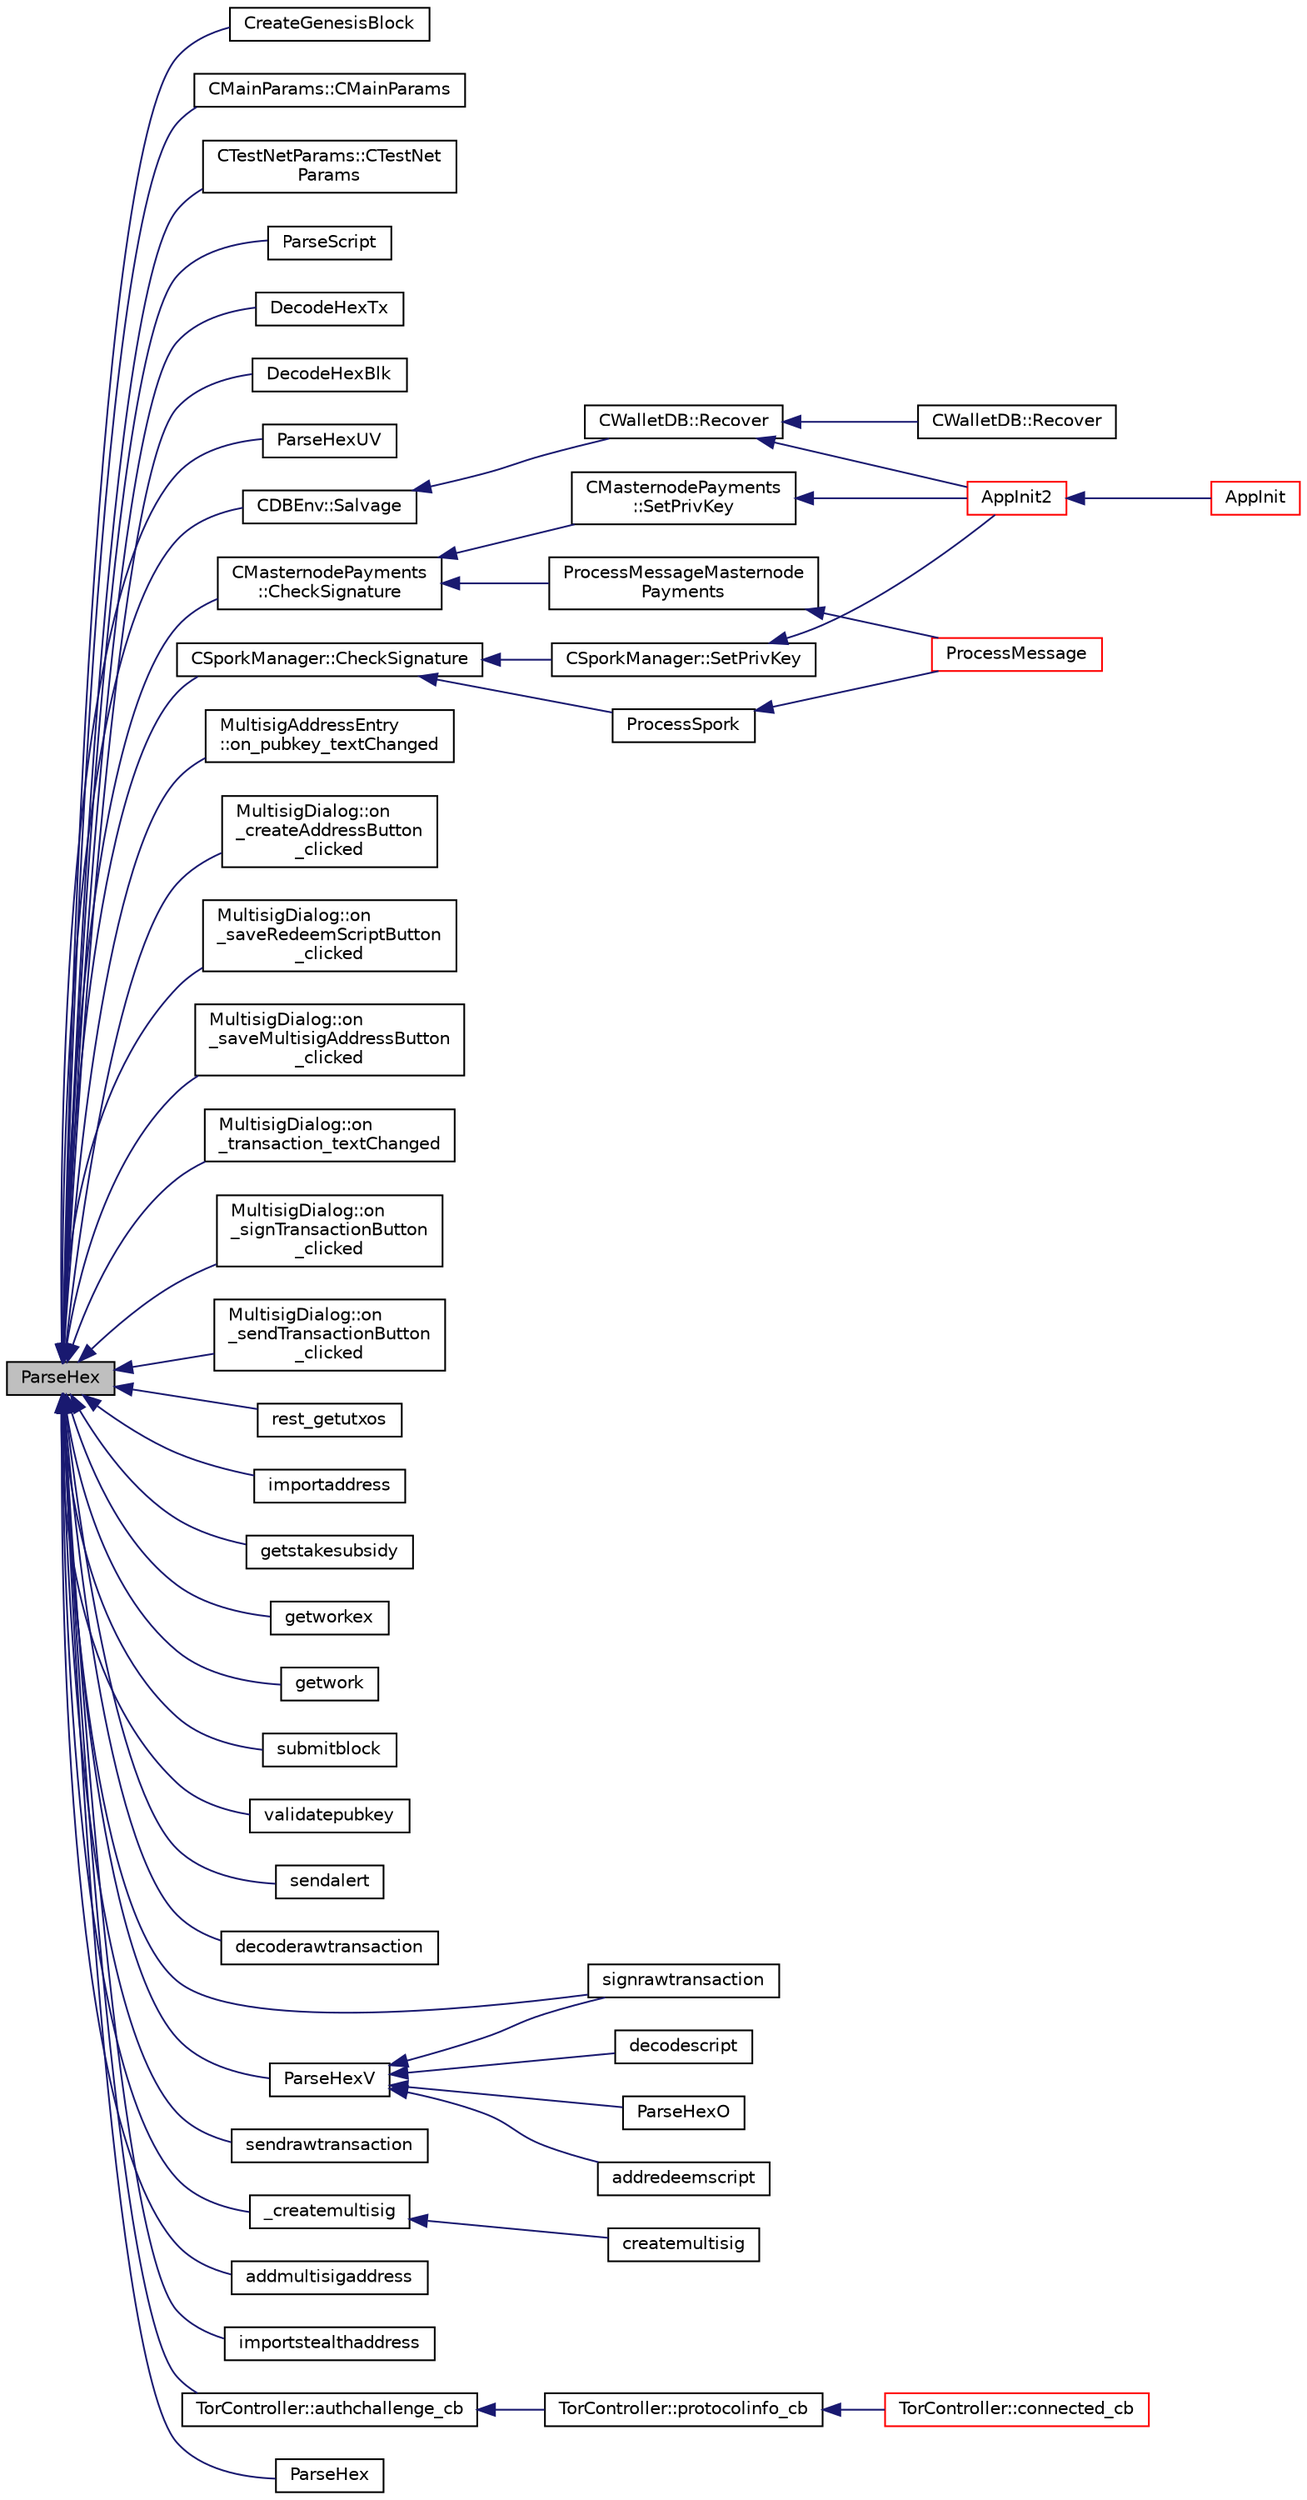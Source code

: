 digraph "ParseHex"
{
  edge [fontname="Helvetica",fontsize="10",labelfontname="Helvetica",labelfontsize="10"];
  node [fontname="Helvetica",fontsize="10",shape=record];
  rankdir="LR";
  Node6130 [label="ParseHex",height=0.2,width=0.4,color="black", fillcolor="grey75", style="filled", fontcolor="black"];
  Node6130 -> Node6131 [dir="back",color="midnightblue",fontsize="10",style="solid",fontname="Helvetica"];
  Node6131 [label="CreateGenesisBlock",height=0.2,width=0.4,color="black", fillcolor="white", style="filled",URL="$df/dbf/chainparams_8cpp.html#a5ca7659c4155592858cd97aa27891435"];
  Node6130 -> Node6132 [dir="back",color="midnightblue",fontsize="10",style="solid",fontname="Helvetica"];
  Node6132 [label="CMainParams::CMainParams",height=0.2,width=0.4,color="black", fillcolor="white", style="filled",URL="$da/d94/class_c_main_params.html#ab7dfebf3c4dd5cc0ebdfabe1111056d6"];
  Node6130 -> Node6133 [dir="back",color="midnightblue",fontsize="10",style="solid",fontname="Helvetica"];
  Node6133 [label="CTestNetParams::CTestNet\lParams",height=0.2,width=0.4,color="black", fillcolor="white", style="filled",URL="$d1/dfc/class_c_test_net_params.html#abbd5f6e3e94bc8abf99a5dfaff75374a"];
  Node6130 -> Node6134 [dir="back",color="midnightblue",fontsize="10",style="solid",fontname="Helvetica"];
  Node6134 [label="ParseScript",height=0.2,width=0.4,color="black", fillcolor="white", style="filled",URL="$da/d4a/core__read_8cpp.html#a29989c95b21abde8baf8b48a73f9b9a8"];
  Node6130 -> Node6135 [dir="back",color="midnightblue",fontsize="10",style="solid",fontname="Helvetica"];
  Node6135 [label="DecodeHexTx",height=0.2,width=0.4,color="black", fillcolor="white", style="filled",URL="$da/d4a/core__read_8cpp.html#af1ca10b8caeb4abb031f180678203638"];
  Node6130 -> Node6136 [dir="back",color="midnightblue",fontsize="10",style="solid",fontname="Helvetica"];
  Node6136 [label="DecodeHexBlk",height=0.2,width=0.4,color="black", fillcolor="white", style="filled",URL="$da/d4a/core__read_8cpp.html#aeff1a378f11fad2ea391c2163806d4a4"];
  Node6130 -> Node6137 [dir="back",color="midnightblue",fontsize="10",style="solid",fontname="Helvetica"];
  Node6137 [label="ParseHexUV",height=0.2,width=0.4,color="black", fillcolor="white", style="filled",URL="$da/d4a/core__read_8cpp.html#ae14a17c0d848ef8129c4169647eed92a"];
  Node6130 -> Node6138 [dir="back",color="midnightblue",fontsize="10",style="solid",fontname="Helvetica"];
  Node6138 [label="CDBEnv::Salvage",height=0.2,width=0.4,color="black", fillcolor="white", style="filled",URL="$d5/dd2/class_c_d_b_env.html#a08726637bff0809ab9c7c493383a3914"];
  Node6138 -> Node6139 [dir="back",color="midnightblue",fontsize="10",style="solid",fontname="Helvetica"];
  Node6139 [label="CWalletDB::Recover",height=0.2,width=0.4,color="black", fillcolor="white", style="filled",URL="$d4/d90/class_c_wallet_d_b.html#a3ebeb12f37d9c66512e2bc2903a6854a"];
  Node6139 -> Node6140 [dir="back",color="midnightblue",fontsize="10",style="solid",fontname="Helvetica"];
  Node6140 [label="AppInit2",height=0.2,width=0.4,color="red", fillcolor="white", style="filled",URL="$d8/dc0/init_8h.html#a1a4c1bfbf6ba1db77e988b89b9cadfd3",tooltip="Initialize ion. "];
  Node6140 -> Node6141 [dir="back",color="midnightblue",fontsize="10",style="solid",fontname="Helvetica"];
  Node6141 [label="AppInit",height=0.2,width=0.4,color="red", fillcolor="white", style="filled",URL="$d4/d35/iond_8cpp.html#ac59316b767e6984e1285f0531275286b"];
  Node6139 -> Node6144 [dir="back",color="midnightblue",fontsize="10",style="solid",fontname="Helvetica"];
  Node6144 [label="CWalletDB::Recover",height=0.2,width=0.4,color="black", fillcolor="white", style="filled",URL="$d4/d90/class_c_wallet_d_b.html#a44388f1c3ee63191dcb78b1001e9390c"];
  Node6130 -> Node6145 [dir="back",color="midnightblue",fontsize="10",style="solid",fontname="Helvetica"];
  Node6145 [label="CMasternodePayments\l::CheckSignature",height=0.2,width=0.4,color="black", fillcolor="white", style="filled",URL="$dc/d9a/class_c_masternode_payments.html#a2ca2af0178969784235c7917b226af32"];
  Node6145 -> Node6146 [dir="back",color="midnightblue",fontsize="10",style="solid",fontname="Helvetica"];
  Node6146 [label="ProcessMessageMasternode\lPayments",height=0.2,width=0.4,color="black", fillcolor="white", style="filled",URL="$dc/d20/masternode-payments_8h.html#a8c28fb440d8031543d1de309e34c40f2"];
  Node6146 -> Node6147 [dir="back",color="midnightblue",fontsize="10",style="solid",fontname="Helvetica"];
  Node6147 [label="ProcessMessage",height=0.2,width=0.4,color="red", fillcolor="white", style="filled",URL="$df/d0a/main_8cpp.html#a8ba92b1a4bce3c835e887a9073d17d8e"];
  Node6145 -> Node6158 [dir="back",color="midnightblue",fontsize="10",style="solid",fontname="Helvetica"];
  Node6158 [label="CMasternodePayments\l::SetPrivKey",height=0.2,width=0.4,color="black", fillcolor="white", style="filled",URL="$dc/d9a/class_c_masternode_payments.html#a525bcafd8d00b58a3e05a848ef493603"];
  Node6158 -> Node6140 [dir="back",color="midnightblue",fontsize="10",style="solid",fontname="Helvetica"];
  Node6130 -> Node6159 [dir="back",color="midnightblue",fontsize="10",style="solid",fontname="Helvetica"];
  Node6159 [label="MultisigAddressEntry\l::on_pubkey_textChanged",height=0.2,width=0.4,color="black", fillcolor="white", style="filled",URL="$da/d39/class_multisig_address_entry.html#addaaabad7c692f4be0255d3969ccb6c0"];
  Node6130 -> Node6160 [dir="back",color="midnightblue",fontsize="10",style="solid",fontname="Helvetica"];
  Node6160 [label="MultisigDialog::on\l_createAddressButton\l_clicked",height=0.2,width=0.4,color="black", fillcolor="white", style="filled",URL="$d4/df4/class_multisig_dialog.html#a99a1605980d9bf0a4c2426ead61aa15a"];
  Node6130 -> Node6161 [dir="back",color="midnightblue",fontsize="10",style="solid",fontname="Helvetica"];
  Node6161 [label="MultisigDialog::on\l_saveRedeemScriptButton\l_clicked",height=0.2,width=0.4,color="black", fillcolor="white", style="filled",URL="$d4/df4/class_multisig_dialog.html#a52029e0d1aee20ff4bb822d9580e2feb"];
  Node6130 -> Node6162 [dir="back",color="midnightblue",fontsize="10",style="solid",fontname="Helvetica"];
  Node6162 [label="MultisigDialog::on\l_saveMultisigAddressButton\l_clicked",height=0.2,width=0.4,color="black", fillcolor="white", style="filled",URL="$d4/df4/class_multisig_dialog.html#a95c9278296354b38696d72eeb62dc09d"];
  Node6130 -> Node6163 [dir="back",color="midnightblue",fontsize="10",style="solid",fontname="Helvetica"];
  Node6163 [label="MultisigDialog::on\l_transaction_textChanged",height=0.2,width=0.4,color="black", fillcolor="white", style="filled",URL="$d4/df4/class_multisig_dialog.html#a2412fa91c5e7ef51c229aa36388c0960"];
  Node6130 -> Node6164 [dir="back",color="midnightblue",fontsize="10",style="solid",fontname="Helvetica"];
  Node6164 [label="MultisigDialog::on\l_signTransactionButton\l_clicked",height=0.2,width=0.4,color="black", fillcolor="white", style="filled",URL="$d4/df4/class_multisig_dialog.html#ad277ce76887dfbbec511486d3c1d2bc4"];
  Node6130 -> Node6165 [dir="back",color="midnightblue",fontsize="10",style="solid",fontname="Helvetica"];
  Node6165 [label="MultisigDialog::on\l_sendTransactionButton\l_clicked",height=0.2,width=0.4,color="black", fillcolor="white", style="filled",URL="$d4/df4/class_multisig_dialog.html#a71fcf325cb0cde9223eefc62b3b7634b"];
  Node6130 -> Node6166 [dir="back",color="midnightblue",fontsize="10",style="solid",fontname="Helvetica"];
  Node6166 [label="rest_getutxos",height=0.2,width=0.4,color="black", fillcolor="white", style="filled",URL="$d8/d04/rest_8cpp.html#a1e87e488337475c6260de93cbf181b31"];
  Node6130 -> Node6167 [dir="back",color="midnightblue",fontsize="10",style="solid",fontname="Helvetica"];
  Node6167 [label="importaddress",height=0.2,width=0.4,color="black", fillcolor="white", style="filled",URL="$dc/dbf/rpcdump_8cpp.html#a457bc572859c8265c72a0afd1a6db56c"];
  Node6130 -> Node6168 [dir="back",color="midnightblue",fontsize="10",style="solid",fontname="Helvetica"];
  Node6168 [label="getstakesubsidy",height=0.2,width=0.4,color="black", fillcolor="white", style="filled",URL="$d4/ddd/rpcmining_8cpp.html#a389f62bd448bb24933a1ea8920411d7e"];
  Node6130 -> Node6169 [dir="back",color="midnightblue",fontsize="10",style="solid",fontname="Helvetica"];
  Node6169 [label="getworkex",height=0.2,width=0.4,color="black", fillcolor="white", style="filled",URL="$d4/ddd/rpcmining_8cpp.html#aa40f86dc468a3f2ef4a3bba99e20a069"];
  Node6130 -> Node6170 [dir="back",color="midnightblue",fontsize="10",style="solid",fontname="Helvetica"];
  Node6170 [label="getwork",height=0.2,width=0.4,color="black", fillcolor="white", style="filled",URL="$d4/ddd/rpcmining_8cpp.html#a356be62c93d38267a7da9e1cb644d547"];
  Node6130 -> Node6171 [dir="back",color="midnightblue",fontsize="10",style="solid",fontname="Helvetica"];
  Node6171 [label="submitblock",height=0.2,width=0.4,color="black", fillcolor="white", style="filled",URL="$d4/ddd/rpcmining_8cpp.html#a6fc1aa077add8cb1c74207056616134d"];
  Node6130 -> Node6172 [dir="back",color="midnightblue",fontsize="10",style="solid",fontname="Helvetica"];
  Node6172 [label="validatepubkey",height=0.2,width=0.4,color="black", fillcolor="white", style="filled",URL="$db/d48/rpcmisc_8cpp.html#a32620752527477f4bac811a7db5ab35b"];
  Node6130 -> Node6173 [dir="back",color="midnightblue",fontsize="10",style="solid",fontname="Helvetica"];
  Node6173 [label="sendalert",height=0.2,width=0.4,color="black", fillcolor="white", style="filled",URL="$df/dab/rpcnet_8cpp.html#a89a8e338923aea165bb7d8d572d76203"];
  Node6130 -> Node6174 [dir="back",color="midnightblue",fontsize="10",style="solid",fontname="Helvetica"];
  Node6174 [label="decoderawtransaction",height=0.2,width=0.4,color="black", fillcolor="white", style="filled",URL="$dc/da8/rpcrawtransaction_8cpp.html#a6775c600b1bfdbb22f38e5f1cd27cfea"];
  Node6130 -> Node6175 [dir="back",color="midnightblue",fontsize="10",style="solid",fontname="Helvetica"];
  Node6175 [label="signrawtransaction",height=0.2,width=0.4,color="black", fillcolor="white", style="filled",URL="$dc/da8/rpcrawtransaction_8cpp.html#aa0d151e35c0ad5ec82df451a833aeadb"];
  Node6130 -> Node6176 [dir="back",color="midnightblue",fontsize="10",style="solid",fontname="Helvetica"];
  Node6176 [label="sendrawtransaction",height=0.2,width=0.4,color="black", fillcolor="white", style="filled",URL="$dc/da8/rpcrawtransaction_8cpp.html#ad5aad44f890060f42efb49acf349511e"];
  Node6130 -> Node6177 [dir="back",color="midnightblue",fontsize="10",style="solid",fontname="Helvetica"];
  Node6177 [label="ParseHexV",height=0.2,width=0.4,color="black", fillcolor="white", style="filled",URL="$d6/d76/rpcserver_8cpp.html#a6912ee7b40ffee24ad6d599b3667d4c8"];
  Node6177 -> Node6178 [dir="back",color="midnightblue",fontsize="10",style="solid",fontname="Helvetica"];
  Node6178 [label="decodescript",height=0.2,width=0.4,color="black", fillcolor="white", style="filled",URL="$dc/da8/rpcrawtransaction_8cpp.html#a342172992e2fa92490e8d83c2e95e87e"];
  Node6177 -> Node6175 [dir="back",color="midnightblue",fontsize="10",style="solid",fontname="Helvetica"];
  Node6177 -> Node6179 [dir="back",color="midnightblue",fontsize="10",style="solid",fontname="Helvetica"];
  Node6179 [label="ParseHexO",height=0.2,width=0.4,color="black", fillcolor="white", style="filled",URL="$d6/d76/rpcserver_8cpp.html#a9fa3f8bbbf847269e55b196e13543e16"];
  Node6177 -> Node6180 [dir="back",color="midnightblue",fontsize="10",style="solid",fontname="Helvetica"];
  Node6180 [label="addredeemscript",height=0.2,width=0.4,color="black", fillcolor="white", style="filled",URL="$df/d1d/rpcwallet_8cpp.html#a6bdf3775b3749a2b216576b62af4f801"];
  Node6130 -> Node6181 [dir="back",color="midnightblue",fontsize="10",style="solid",fontname="Helvetica"];
  Node6181 [label="_createmultisig",height=0.2,width=0.4,color="black", fillcolor="white", style="filled",URL="$df/d1d/rpcwallet_8cpp.html#aca53a9372c92e81fc665cbdeb8fcdbc5"];
  Node6181 -> Node6182 [dir="back",color="midnightblue",fontsize="10",style="solid",fontname="Helvetica"];
  Node6182 [label="createmultisig",height=0.2,width=0.4,color="black", fillcolor="white", style="filled",URL="$df/d1d/rpcwallet_8cpp.html#a10f145bcadd06025abb3b065e2fa7a84"];
  Node6130 -> Node6183 [dir="back",color="midnightblue",fontsize="10",style="solid",fontname="Helvetica"];
  Node6183 [label="addmultisigaddress",height=0.2,width=0.4,color="black", fillcolor="white", style="filled",URL="$df/d1d/rpcwallet_8cpp.html#a01e8a83cbd4209f10c71719383d7ca2d"];
  Node6130 -> Node6184 [dir="back",color="midnightblue",fontsize="10",style="solid",fontname="Helvetica"];
  Node6184 [label="importstealthaddress",height=0.2,width=0.4,color="black", fillcolor="white", style="filled",URL="$df/d1d/rpcwallet_8cpp.html#a4bde25c1b4a97ec6068d2808594c9820"];
  Node6130 -> Node6185 [dir="back",color="midnightblue",fontsize="10",style="solid",fontname="Helvetica"];
  Node6185 [label="CSporkManager::CheckSignature",height=0.2,width=0.4,color="black", fillcolor="white", style="filled",URL="$d2/d5e/class_c_spork_manager.html#a697d8c0ce5c422ea125eee96687aa7b3"];
  Node6185 -> Node6186 [dir="back",color="midnightblue",fontsize="10",style="solid",fontname="Helvetica"];
  Node6186 [label="ProcessSpork",height=0.2,width=0.4,color="black", fillcolor="white", style="filled",URL="$d0/d24/spork_8h.html#a3f9c24c1f4c012152fb4422ca981610a"];
  Node6186 -> Node6147 [dir="back",color="midnightblue",fontsize="10",style="solid",fontname="Helvetica"];
  Node6185 -> Node6187 [dir="back",color="midnightblue",fontsize="10",style="solid",fontname="Helvetica"];
  Node6187 [label="CSporkManager::SetPrivKey",height=0.2,width=0.4,color="black", fillcolor="white", style="filled",URL="$d2/d5e/class_c_spork_manager.html#a599d088218de9d242e4dc5cb17dd310b"];
  Node6187 -> Node6140 [dir="back",color="midnightblue",fontsize="10",style="solid",fontname="Helvetica"];
  Node6130 -> Node6188 [dir="back",color="midnightblue",fontsize="10",style="solid",fontname="Helvetica"];
  Node6188 [label="TorController::authchallenge_cb",height=0.2,width=0.4,color="black", fillcolor="white", style="filled",URL="$da/dd9/class_tor_controller.html#a86f1396b9f242183ffe777e0951eb997",tooltip="Callback for AUTHCHALLENGE result. "];
  Node6188 -> Node6189 [dir="back",color="midnightblue",fontsize="10",style="solid",fontname="Helvetica"];
  Node6189 [label="TorController::protocolinfo_cb",height=0.2,width=0.4,color="black", fillcolor="white", style="filled",URL="$da/dd9/class_tor_controller.html#aee36fcd1cd60d7f4eb007d909894b1c3",tooltip="Callback for PROTOCOLINFO result. "];
  Node6189 -> Node6190 [dir="back",color="midnightblue",fontsize="10",style="solid",fontname="Helvetica"];
  Node6190 [label="TorController::connected_cb",height=0.2,width=0.4,color="red", fillcolor="white", style="filled",URL="$da/dd9/class_tor_controller.html#a59d56a1525a08235b07dd9eadbae0d1f",tooltip="Callback after successful connection. "];
  Node6130 -> Node6194 [dir="back",color="midnightblue",fontsize="10",style="solid",fontname="Helvetica"];
  Node6194 [label="ParseHex",height=0.2,width=0.4,color="black", fillcolor="white", style="filled",URL="$df/d2d/util_8cpp.html#a64d56c5bed7672ee006ff2c29f3554ee"];
}

